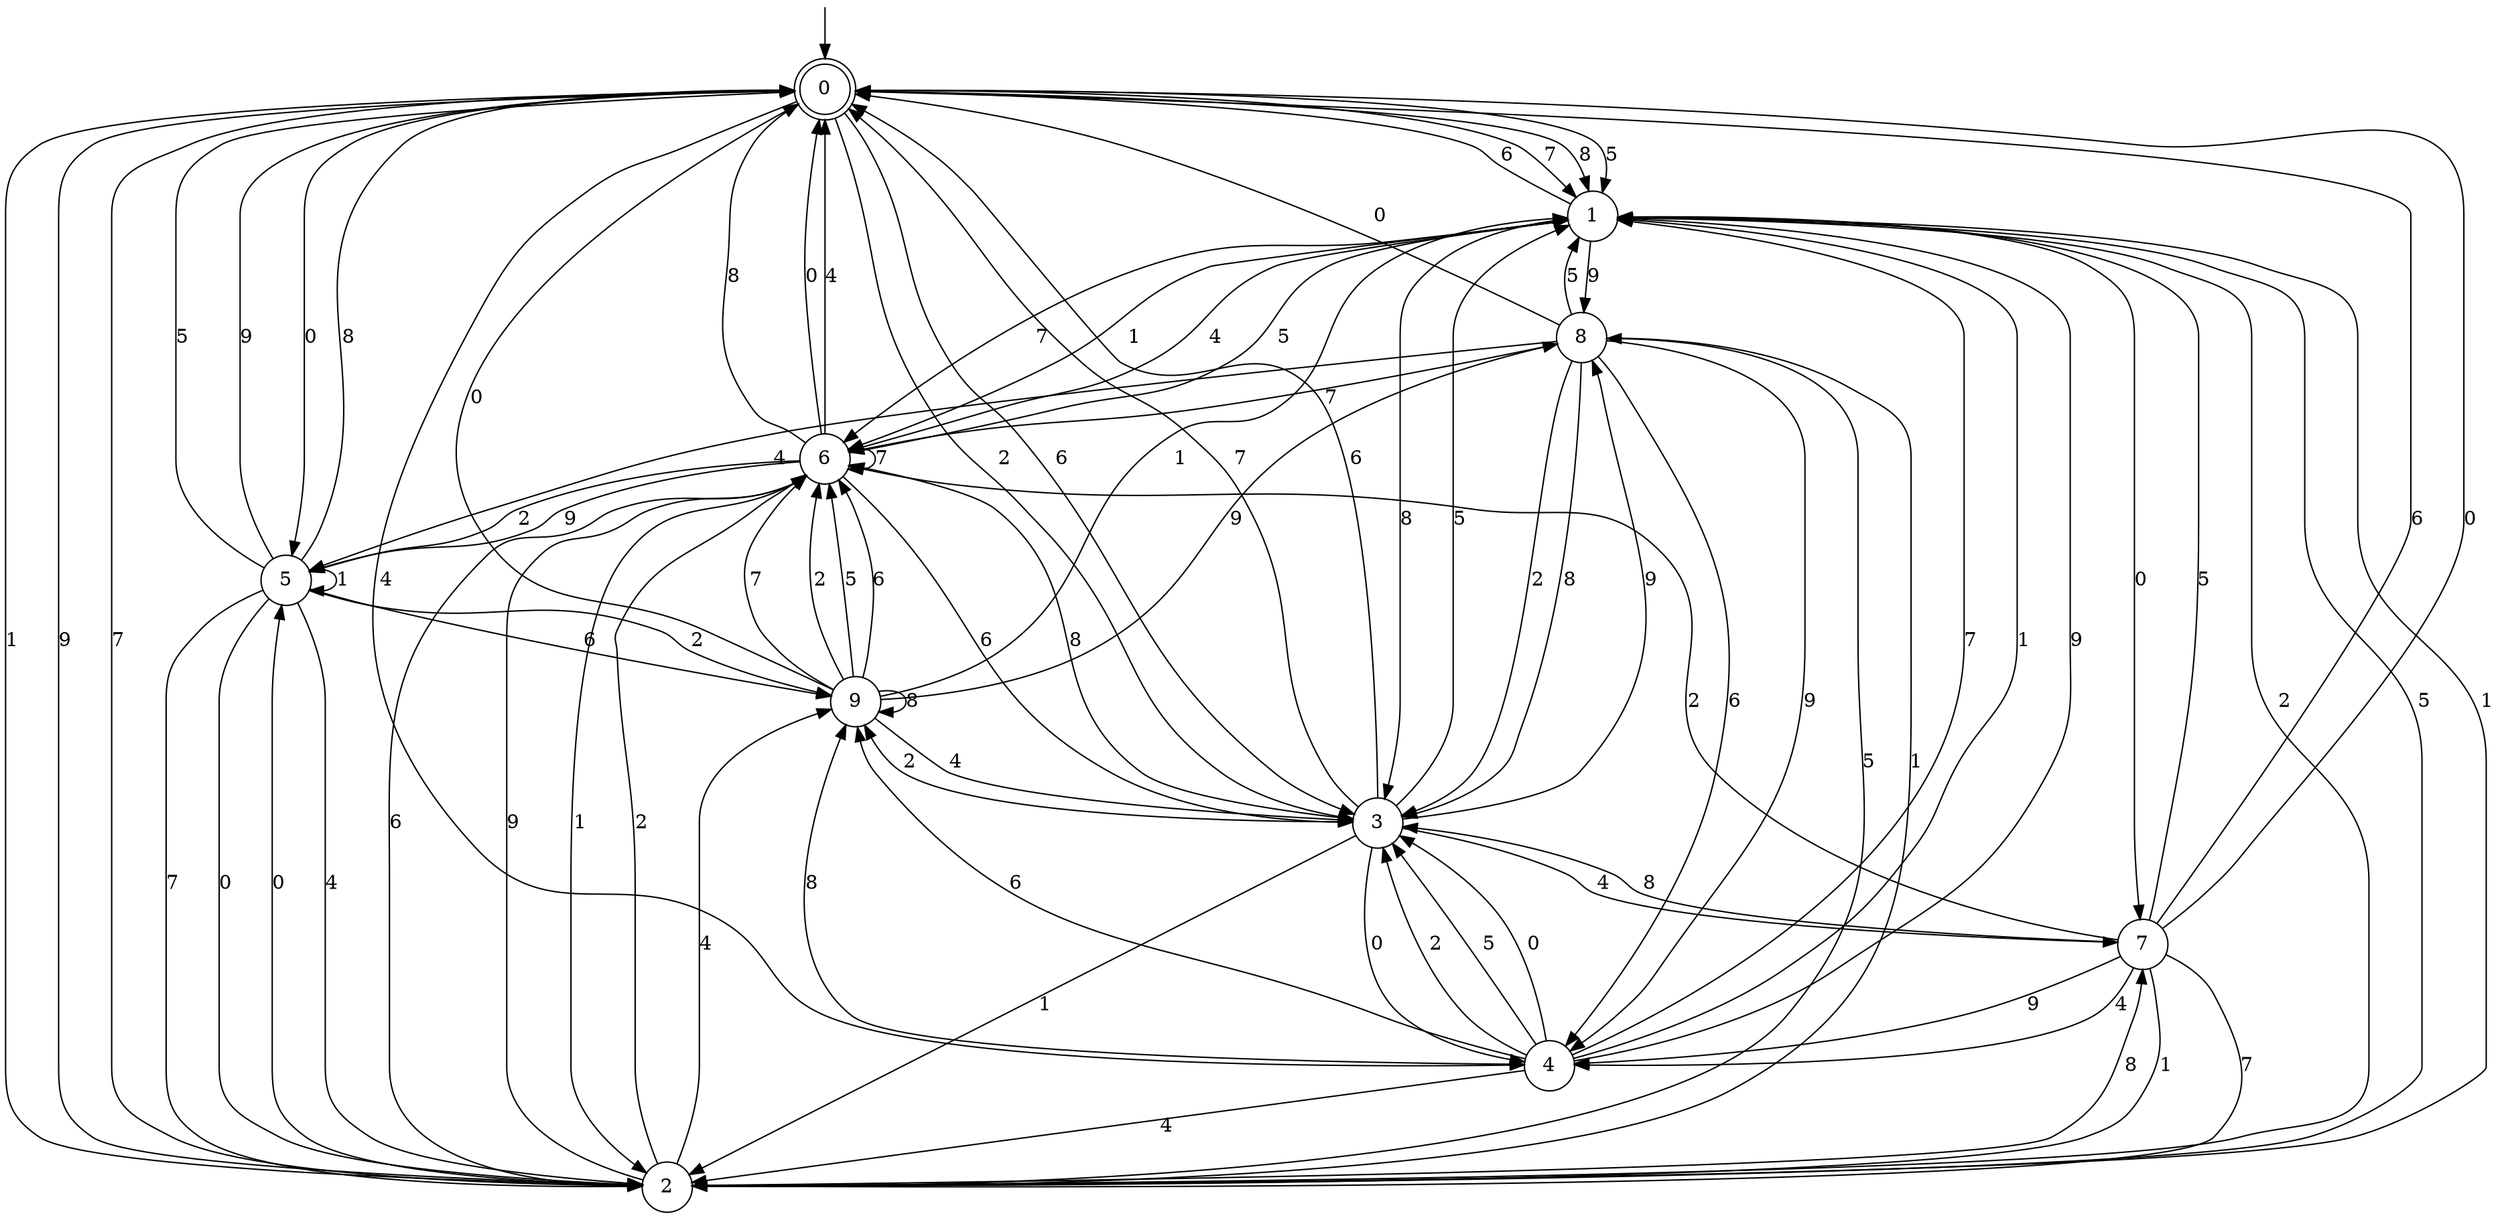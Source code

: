 digraph g {

	s0 [shape="doublecircle" label="0"];
	s1 [shape="circle" label="1"];
	s2 [shape="circle" label="2"];
	s3 [shape="circle" label="3"];
	s4 [shape="circle" label="4"];
	s5 [shape="circle" label="5"];
	s6 [shape="circle" label="6"];
	s7 [shape="circle" label="7"];
	s8 [shape="circle" label="8"];
	s9 [shape="circle" label="9"];
	s0 -> s1 [label="7"];
	s0 -> s2 [label="1"];
	s0 -> s3 [label="2"];
	s0 -> s4 [label="4"];
	s0 -> s1 [label="8"];
	s0 -> s1 [label="5"];
	s0 -> s3 [label="6"];
	s0 -> s5 [label="0"];
	s0 -> s2 [label="9"];
	s1 -> s6 [label="7"];
	s1 -> s6 [label="1"];
	s1 -> s2 [label="2"];
	s1 -> s6 [label="4"];
	s1 -> s3 [label="8"];
	s1 -> s2 [label="5"];
	s1 -> s0 [label="6"];
	s1 -> s7 [label="0"];
	s1 -> s8 [label="9"];
	s2 -> s0 [label="7"];
	s2 -> s1 [label="1"];
	s2 -> s6 [label="2"];
	s2 -> s9 [label="4"];
	s2 -> s7 [label="8"];
	s2 -> s8 [label="5"];
	s2 -> s6 [label="6"];
	s2 -> s5 [label="0"];
	s2 -> s6 [label="9"];
	s3 -> s0 [label="7"];
	s3 -> s2 [label="1"];
	s3 -> s9 [label="2"];
	s3 -> s7 [label="4"];
	s3 -> s6 [label="8"];
	s3 -> s1 [label="5"];
	s3 -> s0 [label="6"];
	s3 -> s4 [label="0"];
	s3 -> s8 [label="9"];
	s4 -> s1 [label="7"];
	s4 -> s1 [label="1"];
	s4 -> s3 [label="2"];
	s4 -> s2 [label="4"];
	s4 -> s9 [label="8"];
	s4 -> s3 [label="5"];
	s4 -> s9 [label="6"];
	s4 -> s3 [label="0"];
	s4 -> s1 [label="9"];
	s5 -> s2 [label="7"];
	s5 -> s5 [label="1"];
	s5 -> s9 [label="2"];
	s5 -> s2 [label="4"];
	s5 -> s0 [label="8"];
	s5 -> s0 [label="5"];
	s5 -> s9 [label="6"];
	s5 -> s2 [label="0"];
	s5 -> s0 [label="9"];
	s6 -> s6 [label="7"];
	s6 -> s2 [label="1"];
	s6 -> s5 [label="2"];
	s6 -> s0 [label="4"];
	s6 -> s0 [label="8"];
	s6 -> s1 [label="5"];
	s6 -> s3 [label="6"];
	s6 -> s0 [label="0"];
	s6 -> s5 [label="9"];
	s7 -> s2 [label="7"];
	s7 -> s2 [label="1"];
	s7 -> s6 [label="2"];
	s7 -> s4 [label="4"];
	s7 -> s3 [label="8"];
	s7 -> s1 [label="5"];
	s7 -> s0 [label="6"];
	s7 -> s0 [label="0"];
	s7 -> s4 [label="9"];
	s8 -> s6 [label="7"];
	s8 -> s2 [label="1"];
	s8 -> s3 [label="2"];
	s8 -> s5 [label="4"];
	s8 -> s3 [label="8"];
	s8 -> s1 [label="5"];
	s8 -> s4 [label="6"];
	s8 -> s0 [label="0"];
	s8 -> s4 [label="9"];
	s9 -> s6 [label="7"];
	s9 -> s1 [label="1"];
	s9 -> s6 [label="2"];
	s9 -> s3 [label="4"];
	s9 -> s9 [label="8"];
	s9 -> s6 [label="5"];
	s9 -> s6 [label="6"];
	s9 -> s0 [label="0"];
	s9 -> s8 [label="9"];

__start0 [label="" shape="none" width="0" height="0"];
__start0 -> s0;

}
